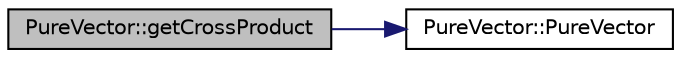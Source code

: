 digraph "PureVector::getCrossProduct"
{
 // LATEX_PDF_SIZE
  edge [fontname="Helvetica",fontsize="10",labelfontname="Helvetica",labelfontsize="10"];
  node [fontname="Helvetica",fontsize="10",shape=record];
  rankdir="LR";
  Node1 [label="PureVector::getCrossProduct",height=0.2,width=0.4,color="black", fillcolor="grey75", style="filled", fontcolor="black",tooltip="Cross product."];
  Node1 -> Node2 [color="midnightblue",fontsize="10",style="solid",fontname="Helvetica"];
  Node2 [label="PureVector::PureVector",height=0.2,width=0.4,color="black", fillcolor="white", style="filled",URL="$class_pure_vector.html#a9b68d03c9e83cb1ab8b8dc9ec7a7a8ec",tooltip="Creates a vector containing zeros."];
}
